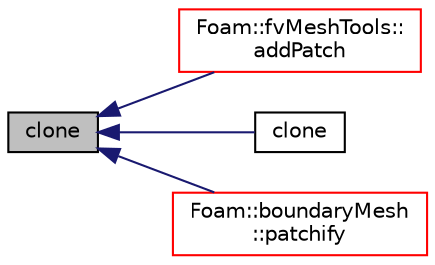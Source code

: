 digraph "clone"
{
  bgcolor="transparent";
  edge [fontname="Helvetica",fontsize="10",labelfontname="Helvetica",labelfontsize="10"];
  node [fontname="Helvetica",fontsize="10",shape=record];
  rankdir="LR";
  Node254 [label="clone",height=0.2,width=0.4,color="black", fillcolor="grey75", style="filled", fontcolor="black"];
  Node254 -> Node255 [dir="back",color="midnightblue",fontsize="10",style="solid",fontname="Helvetica"];
  Node255 [label="Foam::fvMeshTools::\laddPatch",height=0.2,width=0.4,color="red",URL="$a22205.html#a590f160ae7ad17fa6394045ac077b9bf",tooltip="Add patch. Inserts patch before all processor patches. "];
  Node254 -> Node268 [dir="back",color="midnightblue",fontsize="10",style="solid",fontname="Helvetica"];
  Node268 [label="clone",height=0.2,width=0.4,color="black",URL="$a28633.html#a46b85bc54e0f1c8d54656b24cf2c6e0f",tooltip="Construct and return a clone, resetting the face list. "];
  Node254 -> Node269 [dir="back",color="midnightblue",fontsize="10",style="solid",fontname="Helvetica"];
  Node269 [label="Foam::boundaryMesh\l::patchify",height=0.2,width=0.4,color="red",URL="$a22169.html#ae2705f64a0b5d9d61dc1b67afa50a160",tooltip="Take over patches onto polyMesh from nearest face in *this. "];
}
